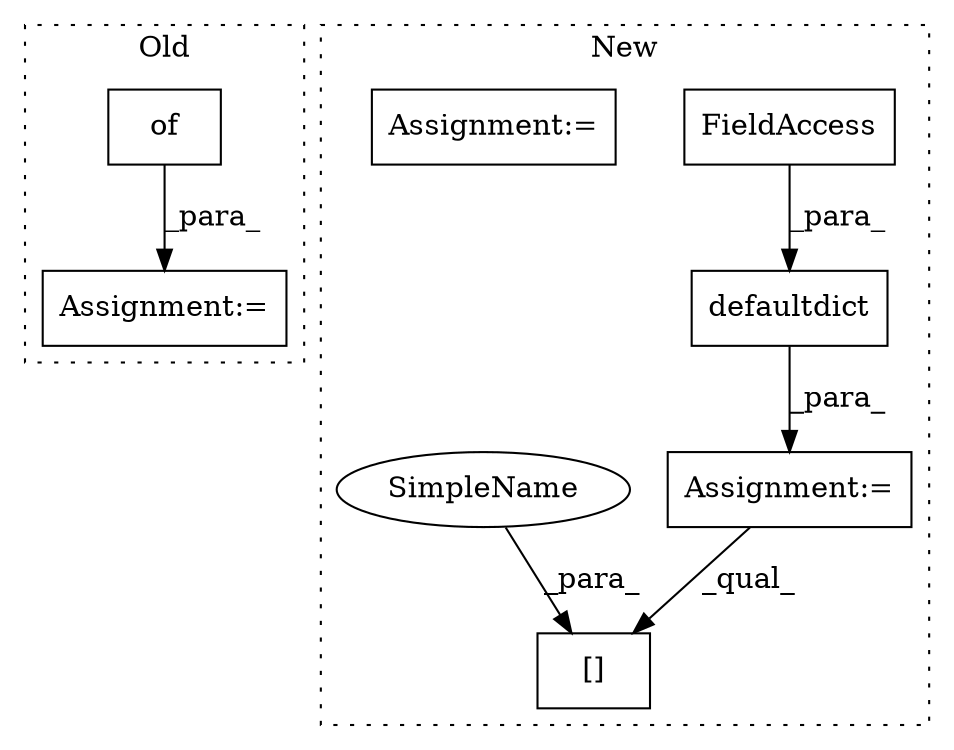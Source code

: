 digraph G {
subgraph cluster0 {
1 [label="of" a="32" s="2418" l="4" shape="box"];
5 [label="Assignment:=" a="7" s="2413" l="1" shape="box"];
label = "Old";
style="dotted";
}
subgraph cluster1 {
2 [label="defaultdict" a="32" s="2591,2607" l="12,1" shape="box"];
3 [label="FieldAccess" a="22" s="2603" l="4" shape="box"];
4 [label="Assignment:=" a="7" s="2590" l="1" shape="box"];
6 [label="[]" a="2" s="2980,3003" l="18,1" shape="box"];
7 [label="Assignment:=" a="7" s="2700" l="1" shape="box"];
8 [label="SimpleName" a="42" s="2998" l="5" shape="ellipse"];
label = "New";
style="dotted";
}
1 -> 5 [label="_para_"];
2 -> 4 [label="_para_"];
3 -> 2 [label="_para_"];
4 -> 6 [label="_qual_"];
8 -> 6 [label="_para_"];
}